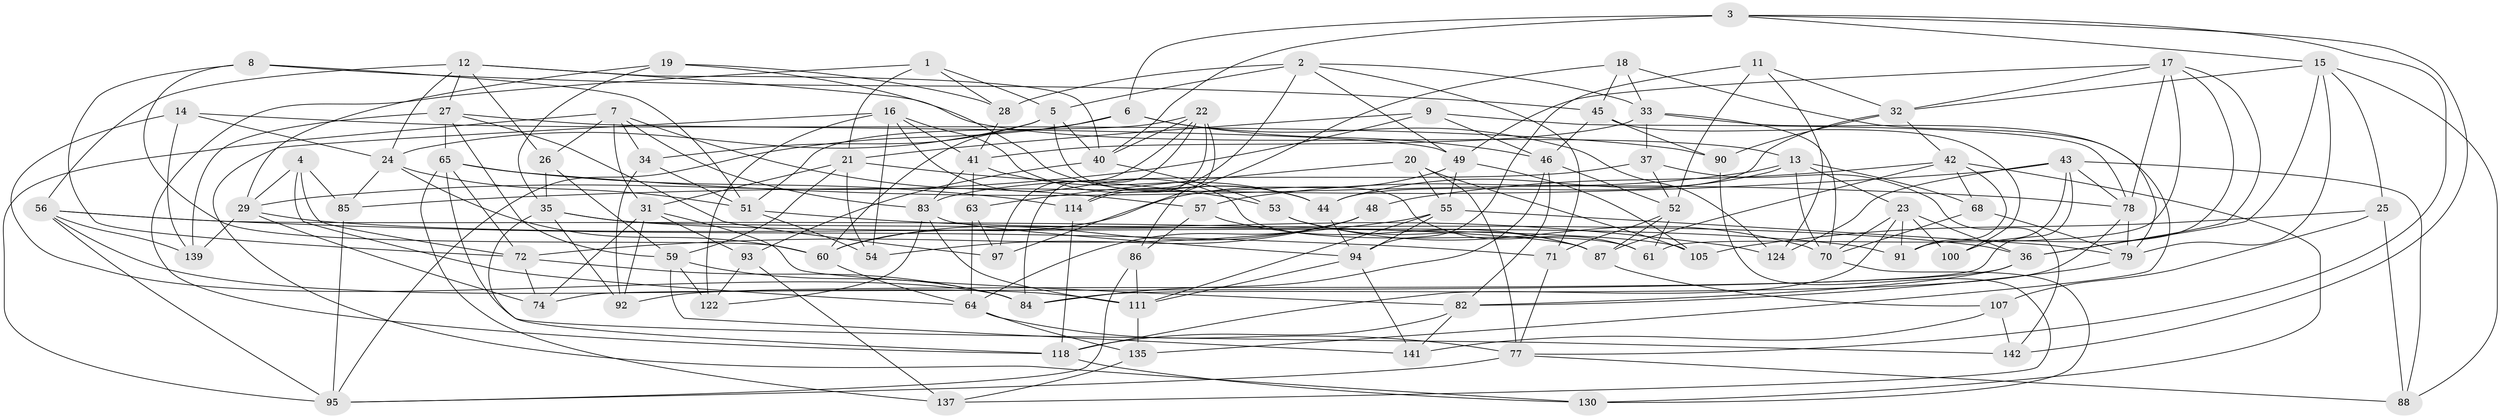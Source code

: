// original degree distribution, {4: 1.0}
// Generated by graph-tools (version 1.1) at 2025/11/02/27/25 16:11:49]
// undirected, 93 vertices, 234 edges
graph export_dot {
graph [start="1"]
  node [color=gray90,style=filled];
  1;
  2 [super="+69"];
  3 [super="+10"];
  4;
  5 [super="+50"];
  6 [super="+39"];
  7 [super="+143"];
  8;
  9;
  11;
  12 [super="+126"];
  13 [super="+103"];
  14;
  15 [super="+127"];
  16 [super="+47"];
  17 [super="+30"];
  18;
  19;
  20;
  21 [super="+133"];
  22 [super="+67"];
  23 [super="+62"];
  24 [super="+98"];
  25;
  26;
  27 [super="+75"];
  28;
  29 [super="+117"];
  31 [super="+110"];
  32 [super="+121"];
  33 [super="+73"];
  34;
  35 [super="+132"];
  36 [super="+38"];
  37;
  40 [super="+123"];
  41 [super="+76"];
  42 [super="+96"];
  43 [super="+58"];
  44 [super="+136"];
  45 [super="+99"];
  46 [super="+81"];
  48;
  49 [super="+66"];
  51 [super="+115"];
  52 [super="+106"];
  53;
  54;
  55 [super="+125"];
  56 [super="+101"];
  57;
  59 [super="+108"];
  60 [super="+138"];
  61;
  63;
  64 [super="+119"];
  65 [super="+131"];
  68;
  70 [super="+128"];
  71;
  72 [super="+109"];
  74;
  77 [super="+80"];
  78 [super="+120"];
  79 [super="+104"];
  82 [super="+112"];
  83 [super="+102"];
  84 [super="+134"];
  85;
  86;
  87 [super="+89"];
  88;
  90;
  91;
  92;
  93;
  94 [super="+140"];
  95 [super="+113"];
  97;
  100;
  105;
  107;
  111 [super="+116"];
  114;
  118 [super="+129"];
  122;
  124;
  130;
  135;
  137;
  139;
  141;
  142;
  1 -- 28;
  1 -- 5;
  1 -- 118;
  1 -- 21;
  2 -- 5;
  2 -- 33;
  2 -- 71;
  2 -- 49;
  2 -- 28;
  2 -- 114;
  3 -- 6 [weight=2];
  3 -- 77;
  3 -- 142;
  3 -- 15;
  3 -- 40;
  4 -- 64;
  4 -- 85;
  4 -- 29;
  4 -- 72;
  5 -- 34;
  5 -- 24;
  5 -- 61;
  5 -- 40;
  6 -- 95;
  6 -- 124;
  6 -- 60;
  6 -- 46;
  7 -- 95;
  7 -- 57;
  7 -- 34;
  7 -- 26;
  7 -- 31;
  7 -- 83;
  8 -- 51;
  8 -- 45;
  8 -- 72;
  8 -- 60;
  9 -- 21;
  9 -- 78;
  9 -- 46;
  9 -- 29;
  11 -- 52;
  11 -- 124;
  11 -- 94;
  11 -- 32;
  12 -- 26;
  12 -- 13;
  12 -- 40;
  12 -- 56;
  12 -- 24;
  12 -- 27;
  13 -- 68;
  13 -- 44;
  13 -- 70;
  13 -- 57;
  13 -- 23;
  14 -- 90;
  14 -- 139;
  14 -- 84;
  14 -- 24;
  15 -- 25;
  15 -- 36;
  15 -- 32;
  15 -- 88;
  15 -- 79;
  16 -- 61;
  16 -- 54;
  16 -- 130;
  16 -- 41;
  16 -- 122;
  16 -- 44;
  17 -- 61;
  17 -- 91;
  17 -- 32;
  17 -- 78;
  17 -- 49;
  17 -- 36;
  18 -- 97;
  18 -- 79;
  18 -- 45;
  18 -- 33;
  19 -- 28;
  19 -- 29;
  19 -- 44;
  19 -- 35;
  20 -- 63;
  20 -- 55;
  20 -- 77;
  20 -- 105;
  21 -- 59;
  21 -- 53;
  21 -- 54;
  21 -- 31;
  22 -- 97;
  22 -- 84;
  22 -- 114;
  22 -- 40;
  22 -- 86;
  22 -- 51;
  23 -- 36;
  23 -- 91;
  23 -- 118;
  23 -- 100;
  23 -- 70;
  24 -- 85;
  24 -- 51;
  24 -- 60;
  25 -- 105;
  25 -- 107;
  25 -- 88;
  26 -- 59;
  26 -- 35;
  27 -- 139;
  27 -- 49;
  27 -- 59;
  27 -- 65;
  27 -- 97;
  28 -- 41;
  29 -- 74;
  29 -- 139;
  29 -- 36;
  31 -- 82;
  31 -- 92;
  31 -- 93;
  31 -- 74;
  32 -- 42;
  32 -- 90;
  32 -- 44;
  33 -- 41;
  33 -- 70;
  33 -- 37;
  33 -- 135;
  34 -- 51;
  34 -- 92;
  35 -- 92;
  35 -- 91;
  35 -- 118;
  35 -- 105;
  36 -- 92;
  36 -- 82;
  37 -- 83;
  37 -- 142;
  37 -- 52;
  40 -- 93;
  40 -- 53;
  41 -- 44;
  41 -- 63;
  41 -- 83;
  42 -- 130;
  42 -- 87;
  42 -- 48;
  42 -- 91;
  42 -- 68;
  43 -- 88;
  43 -- 85;
  43 -- 74;
  43 -- 100;
  43 -- 124;
  43 -- 78;
  44 -- 94;
  45 -- 90;
  45 -- 100 [weight=2];
  45 -- 46;
  46 -- 52;
  46 -- 84;
  46 -- 82;
  48 -- 54;
  48 -- 64;
  48 -- 60;
  49 -- 60;
  49 -- 105;
  49 -- 55;
  51 -- 124;
  51 -- 54;
  52 -- 61;
  52 -- 71;
  52 -- 87;
  53 -- 87;
  53 -- 70;
  55 -- 79;
  55 -- 72;
  55 -- 111;
  55 -- 94;
  56 -- 139;
  56 -- 87;
  56 -- 111;
  56 -- 95;
  56 -- 71;
  57 -- 86;
  57 -- 87;
  59 -- 122;
  59 -- 141;
  59 -- 84;
  60 -- 64;
  63 -- 97;
  63 -- 64;
  64 -- 135;
  64 -- 77;
  65 -- 137;
  65 -- 72;
  65 -- 78;
  65 -- 114;
  65 -- 142;
  68 -- 70;
  68 -- 79;
  70 -- 130;
  71 -- 77;
  72 -- 74;
  72 -- 84;
  77 -- 95;
  77 -- 88;
  78 -- 84;
  78 -- 79;
  79 -- 82;
  82 -- 118;
  82 -- 141;
  83 -- 111;
  83 -- 94;
  83 -- 122;
  85 -- 95;
  86 -- 95;
  86 -- 111;
  87 -- 107;
  90 -- 137;
  93 -- 137;
  93 -- 122;
  94 -- 141;
  94 -- 111;
  107 -- 141;
  107 -- 142;
  111 -- 135;
  114 -- 118;
  118 -- 130;
  135 -- 137;
}
